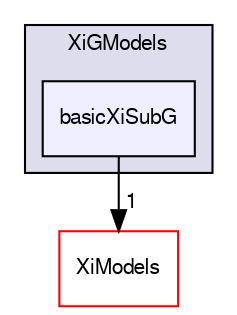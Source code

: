 digraph "applications/solvers/combustion/PDRFoam/PDRModels/XiGModels/basicXiSubG" {
  bgcolor=transparent;
  compound=true
  node [ fontsize="10", fontname="FreeSans"];
  edge [ labelfontsize="10", labelfontname="FreeSans"];
  subgraph clusterdir_bb04452f6584ce1df50b2a705152ed87 {
    graph [ bgcolor="#ddddee", pencolor="black", label="XiGModels" fontname="FreeSans", fontsize="10", URL="dir_bb04452f6584ce1df50b2a705152ed87.html"]
  dir_5e940d13b778b283daea8f6e6f3f527a [shape=box, label="basicXiSubG", style="filled", fillcolor="#eeeeff", pencolor="black", URL="dir_5e940d13b778b283daea8f6e6f3f527a.html"];
  }
  dir_875d300f7c06ad3c5c9e587b64daa300 [shape=box label="XiModels" color="red" URL="dir_875d300f7c06ad3c5c9e587b64daa300.html"];
  dir_5e940d13b778b283daea8f6e6f3f527a->dir_875d300f7c06ad3c5c9e587b64daa300 [headlabel="1", labeldistance=1.5 headhref="dir_000079_000080.html"];
}

